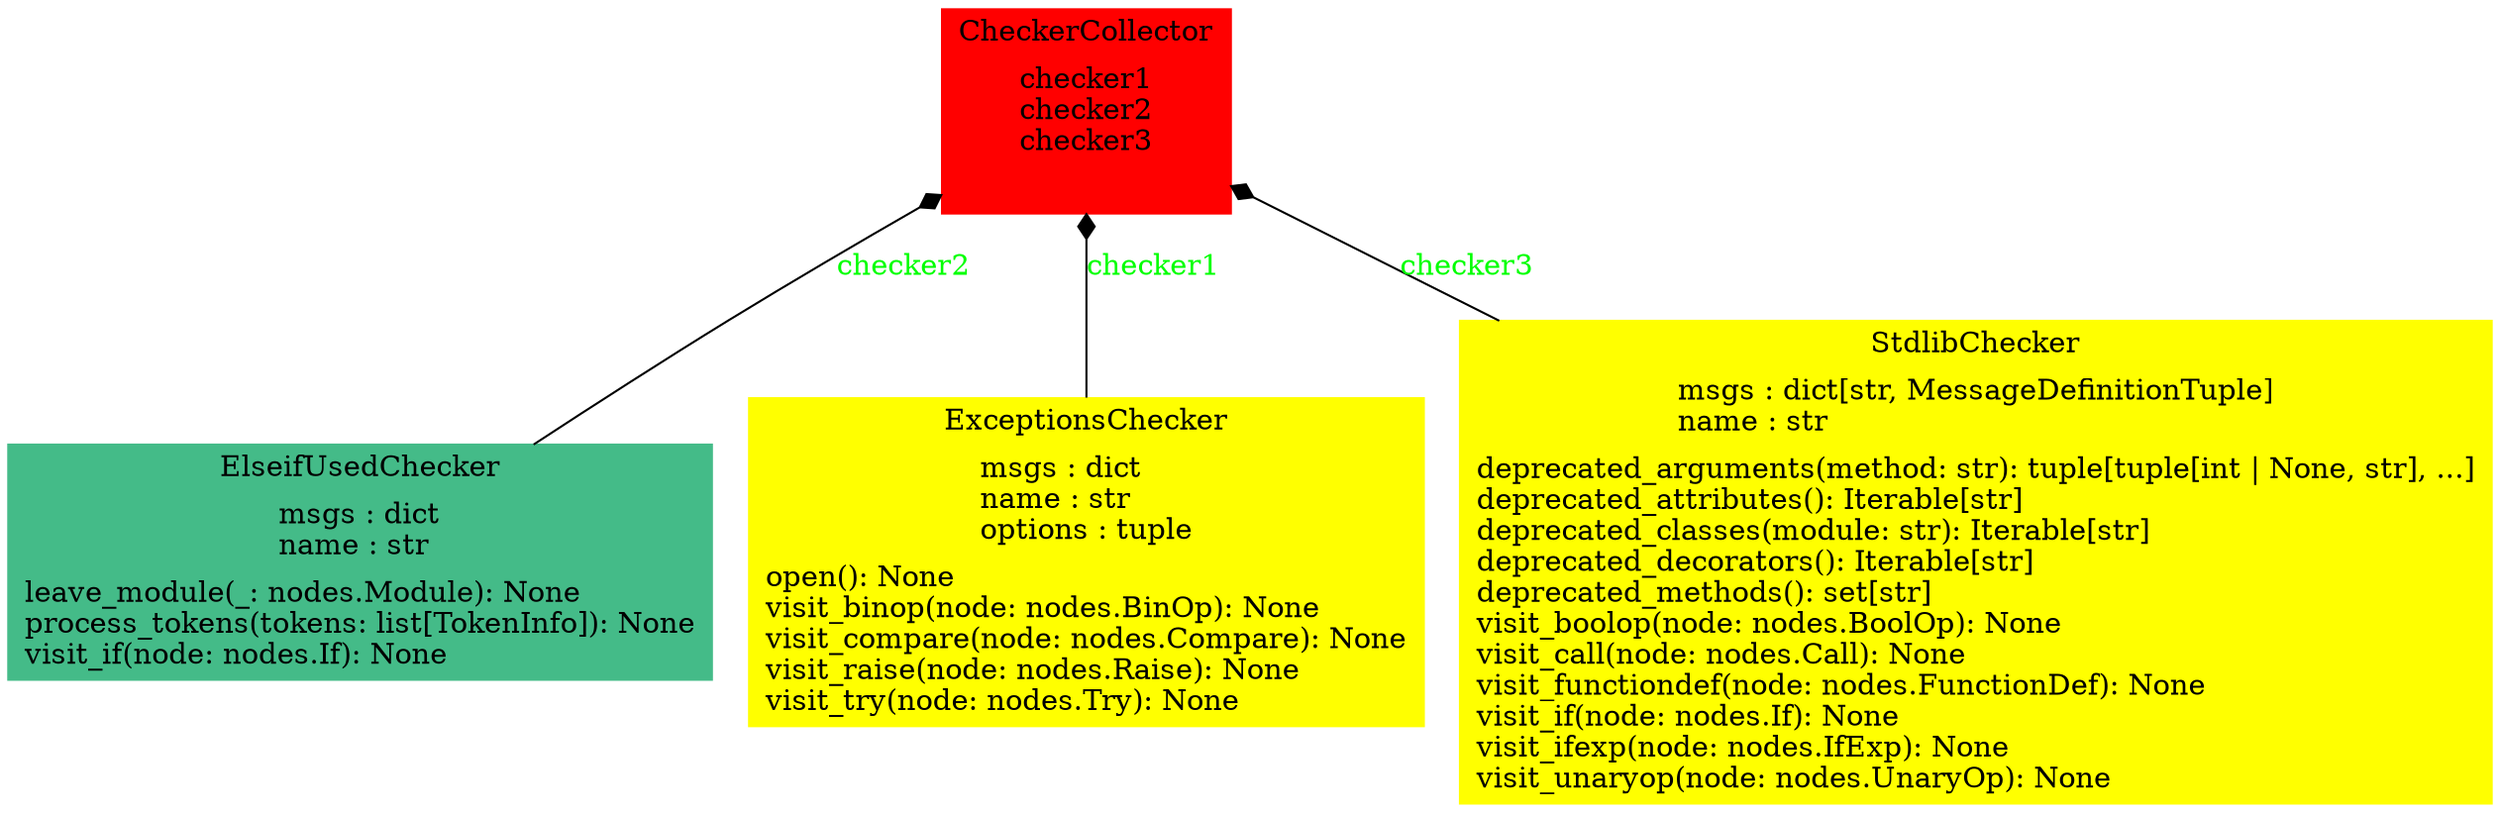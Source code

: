 digraph "classes" {
rankdir=BT
charset="utf-8"
"custom_colors.CheckerCollector" [color="red", fontcolor="black", label=<{CheckerCollector|checker1<br ALIGN="LEFT"/>checker2<br ALIGN="LEFT"/>checker3<br ALIGN="LEFT"/>|}>, shape="record", style="filled"];
"pylint.extensions.check_elif.ElseifUsedChecker" [color="#44BB88", fontcolor="black", label=<{ElseifUsedChecker|msgs : dict<br ALIGN="LEFT"/>name : str<br ALIGN="LEFT"/>|leave_module(_: nodes.Module): None<br ALIGN="LEFT"/>process_tokens(tokens: list[TokenInfo]): None<br ALIGN="LEFT"/>visit_if(node: nodes.If): None<br ALIGN="LEFT"/>}>, shape="record", style="filled"];
"pylint.checkers.exceptions.ExceptionsChecker" [color="yellow", fontcolor="black", label=<{ExceptionsChecker|msgs : dict<br ALIGN="LEFT"/>name : str<br ALIGN="LEFT"/>options : tuple<br ALIGN="LEFT"/>|open(): None<br ALIGN="LEFT"/>visit_binop(node: nodes.BinOp): None<br ALIGN="LEFT"/>visit_compare(node: nodes.Compare): None<br ALIGN="LEFT"/>visit_raise(node: nodes.Raise): None<br ALIGN="LEFT"/>visit_try(node: nodes.Try): None<br ALIGN="LEFT"/>}>, shape="record", style="filled"];
"pylint.checkers.stdlib.StdlibChecker" [color="yellow", fontcolor="black", label=<{StdlibChecker|msgs : dict[str, MessageDefinitionTuple]<br ALIGN="LEFT"/>name : str<br ALIGN="LEFT"/>|deprecated_arguments(method: str): tuple[tuple[int \| None, str], ...]<br ALIGN="LEFT"/>deprecated_attributes(): Iterable[str]<br ALIGN="LEFT"/>deprecated_classes(module: str): Iterable[str]<br ALIGN="LEFT"/>deprecated_decorators(): Iterable[str]<br ALIGN="LEFT"/>deprecated_methods(): set[str]<br ALIGN="LEFT"/>visit_boolop(node: nodes.BoolOp): None<br ALIGN="LEFT"/>visit_call(node: nodes.Call): None<br ALIGN="LEFT"/>visit_functiondef(node: nodes.FunctionDef): None<br ALIGN="LEFT"/>visit_if(node: nodes.If): None<br ALIGN="LEFT"/>visit_ifexp(node: nodes.IfExp): None<br ALIGN="LEFT"/>visit_unaryop(node: nodes.UnaryOp): None<br ALIGN="LEFT"/>}>, shape="record", style="filled"];
"pylint.checkers.exceptions.ExceptionsChecker" -> "custom_colors.CheckerCollector" [arrowhead="diamond", arrowtail="none", fontcolor="green", label="checker1", style="solid"];
"pylint.checkers.stdlib.StdlibChecker" -> "custom_colors.CheckerCollector" [arrowhead="diamond", arrowtail="none", fontcolor="green", label="checker3", style="solid"];
"pylint.extensions.check_elif.ElseifUsedChecker" -> "custom_colors.CheckerCollector" [arrowhead="diamond", arrowtail="none", fontcolor="green", label="checker2", style="solid"];
}
